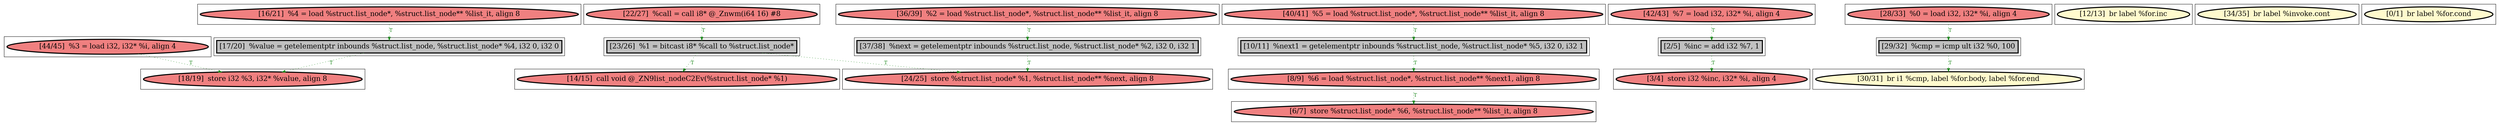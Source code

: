 
digraph G {



node889->node891 [style=dotted,color=forestgreen,label="T",fontcolor=forestgreen ]
node893->node889 [style=dotted,color=forestgreen,label="T",fontcolor=forestgreen ]
node888->node882 [style=dotted,color=forestgreen,label="T",fontcolor=forestgreen ]
node878->node876 [style=dotted,color=forestgreen,label="T",fontcolor=forestgreen ]
node879->node891 [style=dotted,color=forestgreen,label="T",fontcolor=forestgreen ]
node882->node894 [style=dotted,color=forestgreen,label="T",fontcolor=forestgreen ]
node877->node881 [style=dotted,color=forestgreen,label="T",fontcolor=forestgreen ]
node873->node885 [style=dotted,color=forestgreen,label="T",fontcolor=forestgreen ]
node884->node887 [style=dotted,color=forestgreen,label="T",fontcolor=forestgreen ]
node883->node884 [style=dotted,color=forestgreen,label="T",fontcolor=forestgreen ]
node880->node873 [style=dotted,color=forestgreen,label="T",fontcolor=forestgreen ]
node876->node875 [style=dotted,color=forestgreen,label="T",fontcolor=forestgreen ]
node882->node881 [style=dotted,color=forestgreen,label="T",fontcolor=forestgreen ]
node875->node874 [style=dotted,color=forestgreen,label="T",fontcolor=forestgreen ]
node886->node877 [style=dotted,color=forestgreen,label="T",fontcolor=forestgreen ]


subgraph cluster22 {


node894 [penwidth=3.0,fontsize=20,fillcolor=lightcoral,label="[14/15]  call void @_ZN9list_nodeC2Ev(%struct.list_node* %1)",shape=ellipse,style=filled ]



}

subgraph cluster20 {


node892 [penwidth=3.0,fontsize=20,fillcolor=lemonchiffon,label="[12/13]  br label %for.inc",shape=ellipse,style=filled ]



}

subgraph cluster18 {


node890 [penwidth=3.0,fontsize=20,fillcolor=lemonchiffon,label="[34/35]  br label %invoke.cont",shape=ellipse,style=filled ]



}

subgraph cluster16 {


node888 [penwidth=3.0,fontsize=20,fillcolor=lightcoral,label="[22/27]  %call = call i8* @_Znwm(i64 16) #8",shape=ellipse,style=filled ]



}

subgraph cluster17 {


node889 [penwidth=3.0,fontsize=20,fillcolor=grey,label="[17/20]  %value = getelementptr inbounds %struct.list_node, %struct.list_node* %4, i32 0, i32 0",shape=rectangle,style=filled ]



}

subgraph cluster4 {


node876 [penwidth=3.0,fontsize=20,fillcolor=grey,label="[10/11]  %next1 = getelementptr inbounds %struct.list_node, %struct.list_node* %5, i32 0, i32 1",shape=rectangle,style=filled ]



}

subgraph cluster3 {


node875 [penwidth=3.0,fontsize=20,fillcolor=lightcoral,label="[8/9]  %6 = load %struct.list_node*, %struct.list_node** %next1, align 8",shape=ellipse,style=filled ]



}

subgraph cluster2 {


node874 [penwidth=3.0,fontsize=20,fillcolor=lightcoral,label="[6/7]  store %struct.list_node* %6, %struct.list_node** %list_it, align 8",shape=ellipse,style=filled ]



}

subgraph cluster1 {


node873 [penwidth=3.0,fontsize=20,fillcolor=grey,label="[2/5]  %inc = add i32 %7, 1",shape=rectangle,style=filled ]



}

subgraph cluster12 {


node884 [penwidth=3.0,fontsize=20,fillcolor=grey,label="[29/32]  %cmp = icmp ult i32 %0, 100",shape=rectangle,style=filled ]



}

subgraph cluster5 {


node877 [penwidth=3.0,fontsize=20,fillcolor=grey,label="[37/38]  %next = getelementptr inbounds %struct.list_node, %struct.list_node* %2, i32 0, i32 1",shape=rectangle,style=filled ]



}

subgraph cluster0 {


node872 [penwidth=3.0,fontsize=20,fillcolor=lemonchiffon,label="[0/1]  br label %for.cond",shape=ellipse,style=filled ]



}

subgraph cluster6 {


node878 [penwidth=3.0,fontsize=20,fillcolor=lightcoral,label="[40/41]  %5 = load %struct.list_node*, %struct.list_node** %list_it, align 8",shape=ellipse,style=filled ]



}

subgraph cluster14 {


node886 [penwidth=3.0,fontsize=20,fillcolor=lightcoral,label="[36/39]  %2 = load %struct.list_node*, %struct.list_node** %list_it, align 8",shape=ellipse,style=filled ]



}

subgraph cluster7 {


node879 [penwidth=3.0,fontsize=20,fillcolor=lightcoral,label="[44/45]  %3 = load i32, i32* %i, align 4",shape=ellipse,style=filled ]



}

subgraph cluster8 {


node880 [penwidth=3.0,fontsize=20,fillcolor=lightcoral,label="[42/43]  %7 = load i32, i32* %i, align 4",shape=ellipse,style=filled ]



}

subgraph cluster21 {


node893 [penwidth=3.0,fontsize=20,fillcolor=lightcoral,label="[16/21]  %4 = load %struct.list_node*, %struct.list_node** %list_it, align 8",shape=ellipse,style=filled ]



}

subgraph cluster9 {


node881 [penwidth=3.0,fontsize=20,fillcolor=lightcoral,label="[24/25]  store %struct.list_node* %1, %struct.list_node** %next, align 8",shape=ellipse,style=filled ]



}

subgraph cluster19 {


node891 [penwidth=3.0,fontsize=20,fillcolor=lightcoral,label="[18/19]  store i32 %3, i32* %value, align 8",shape=ellipse,style=filled ]



}

subgraph cluster10 {


node882 [penwidth=3.0,fontsize=20,fillcolor=grey,label="[23/26]  %1 = bitcast i8* %call to %struct.list_node*",shape=rectangle,style=filled ]



}

subgraph cluster11 {


node883 [penwidth=3.0,fontsize=20,fillcolor=lightcoral,label="[28/33]  %0 = load i32, i32* %i, align 4",shape=ellipse,style=filled ]



}

subgraph cluster13 {


node885 [penwidth=3.0,fontsize=20,fillcolor=lightcoral,label="[3/4]  store i32 %inc, i32* %i, align 4",shape=ellipse,style=filled ]



}

subgraph cluster15 {


node887 [penwidth=3.0,fontsize=20,fillcolor=lemonchiffon,label="[30/31]  br i1 %cmp, label %for.body, label %for.end",shape=ellipse,style=filled ]



}

}

